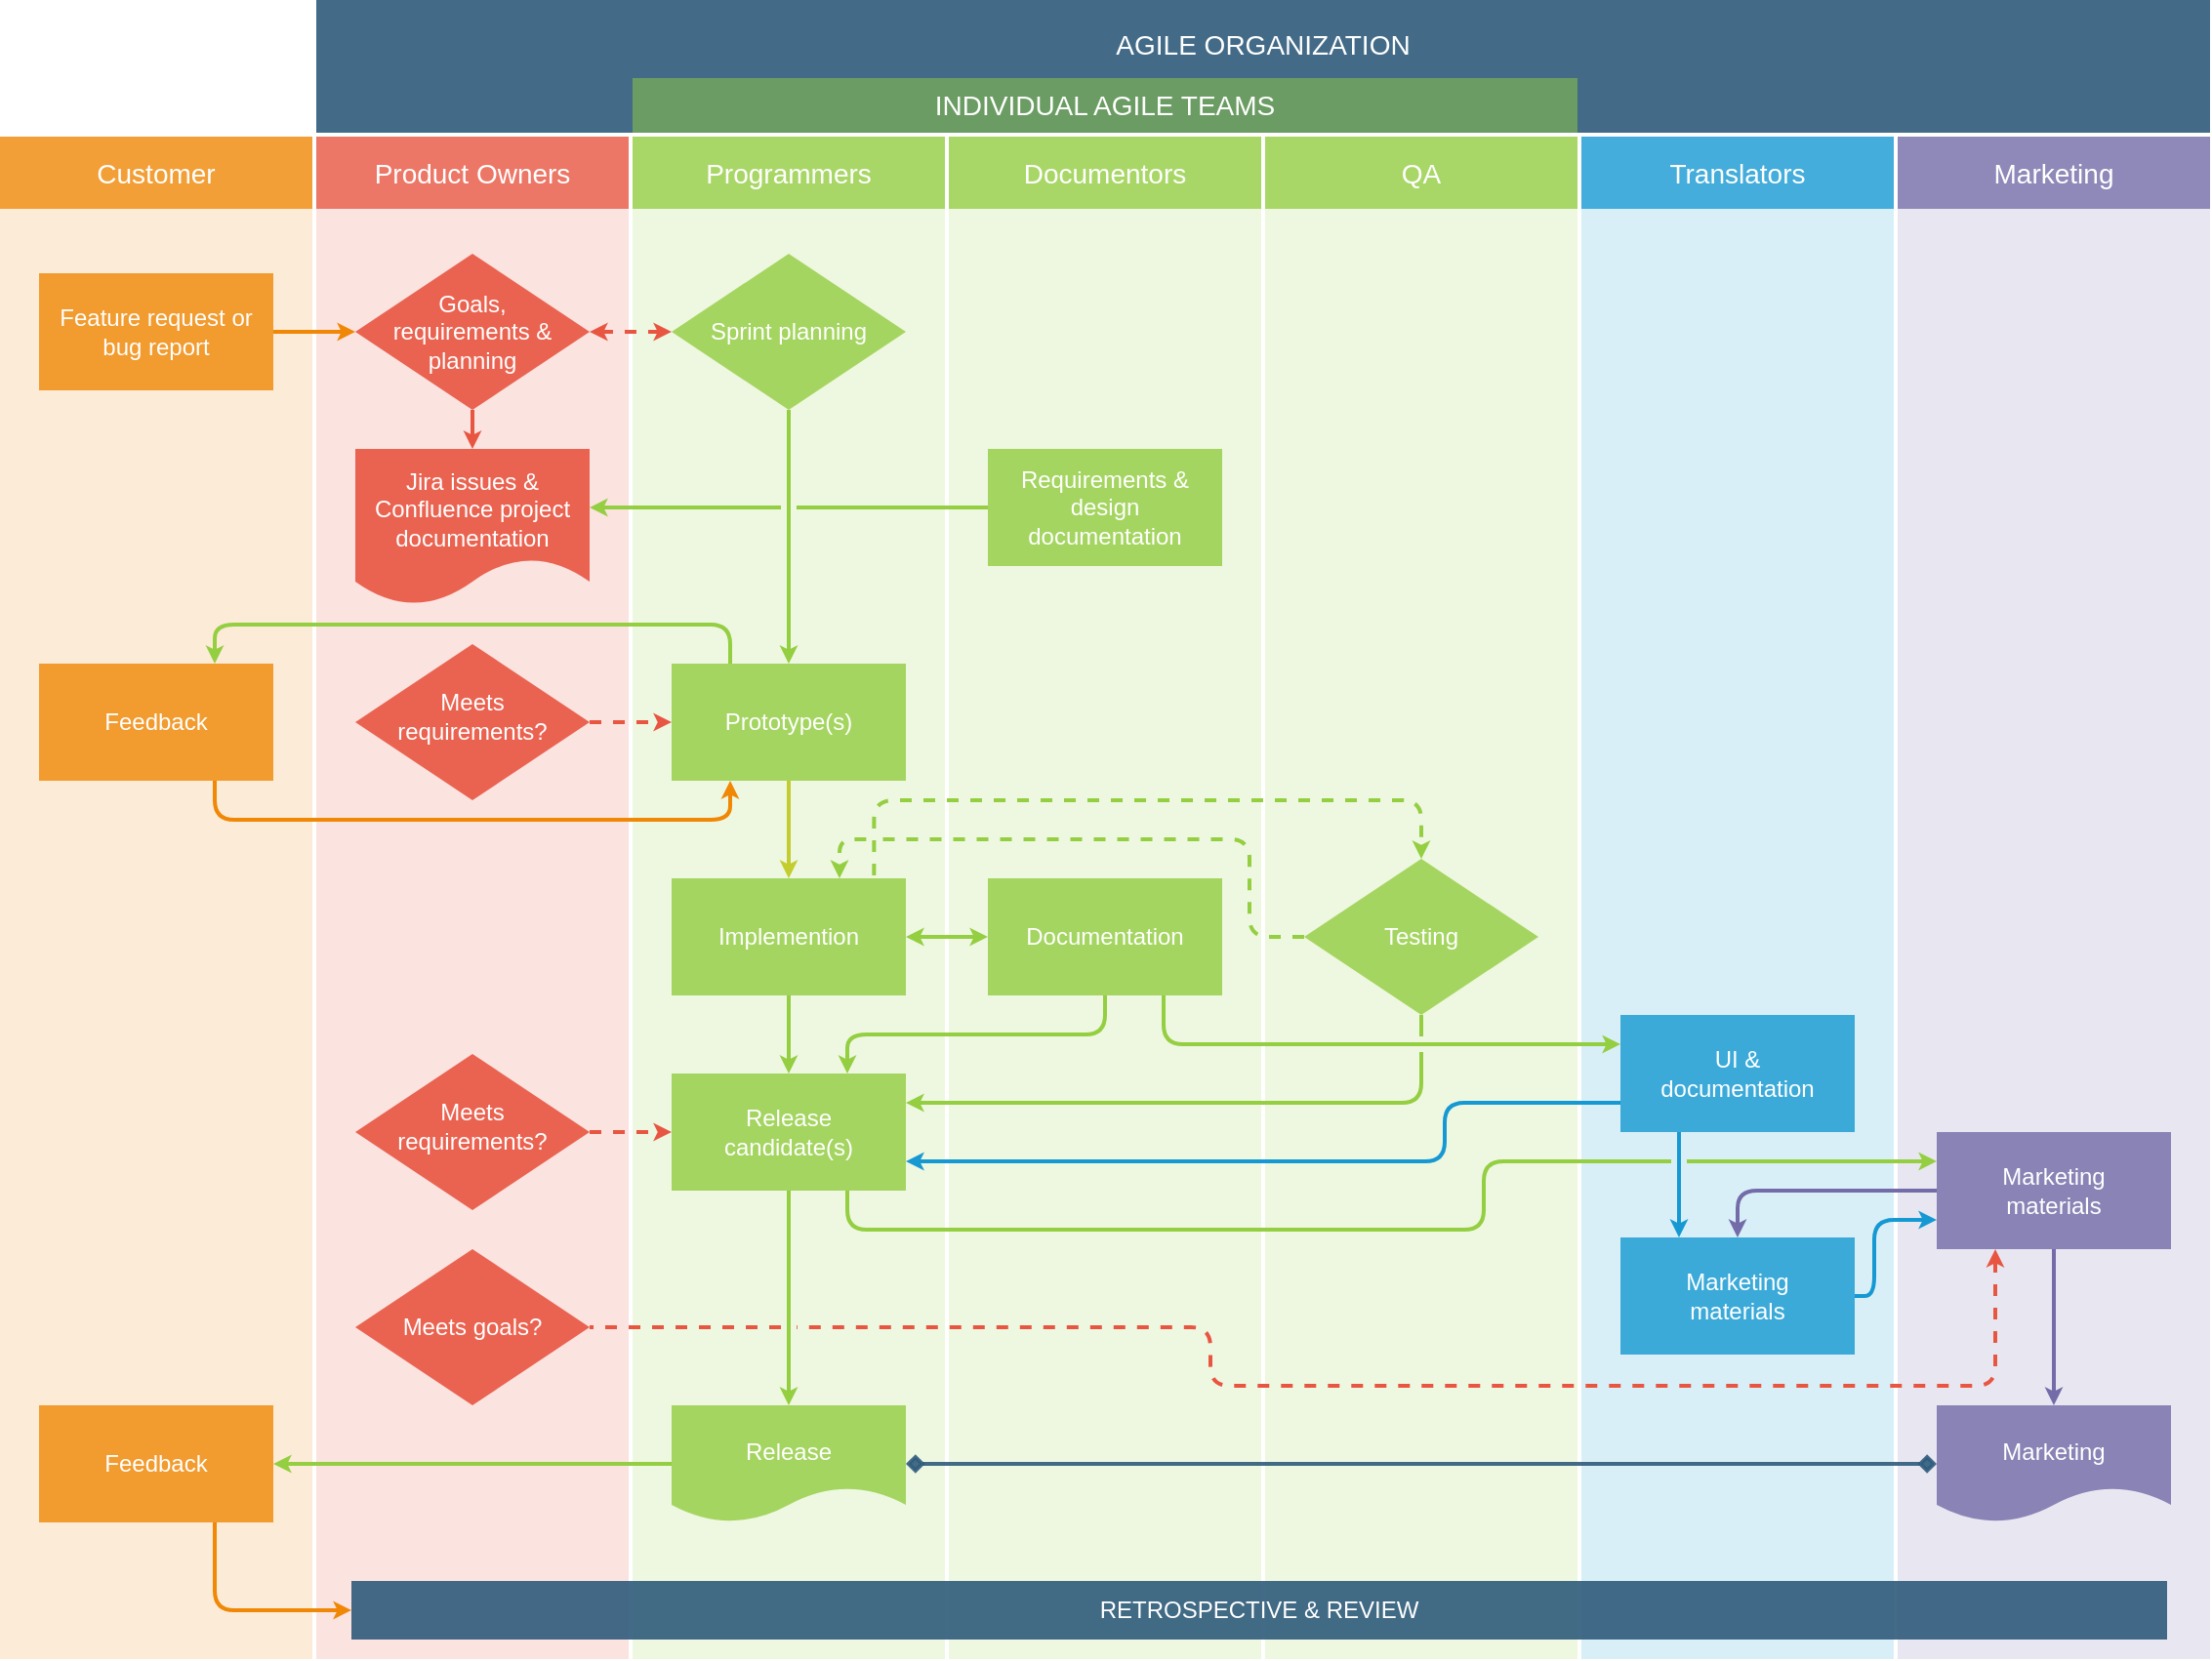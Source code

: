 <mxfile version="24.7.17">
  <diagram name="Page-2" id="N4jyrV906aTvsPPIv9ZC">
    <mxGraphModel dx="1706" dy="2093" grid="1" gridSize="10" guides="1" tooltips="1" connect="1" arrows="1" fold="1" page="1" pageScale="1" pageWidth="827" pageHeight="1169" math="0" shadow="0">
      <root>
        <mxCell id="0" />
        <mxCell id="1" parent="0" />
        <mxCell id="uGS3khlRBaGODKfCaYPO-45" value="&lt;span style=&quot;font-size: 14px;&quot;&gt;AGILE ORGANIZATION&lt;/span&gt;" style="rounded=0;whiteSpace=wrap;html=1;shadow=0;fillColor=#2F5B7C;fontFamily=Helvetica;fontSize=14;fontColor=#FFFFFF;align=center;verticalAlign=top;fontStyle=0;spacing=10;strokeColor=none;spacingTop=0;opacity=90;" vertex="1" parent="1">
          <mxGeometry x="182" y="-70" width="970" height="68" as="geometry" />
        </mxCell>
        <mxCell id="uGS3khlRBaGODKfCaYPO-46" value="Customer" style="swimlane;whiteSpace=wrap;fillColor=#F08705;swimlaneFillColor=#FCE7CD;fontColor=#FFFFFF;fontFamily=Helvetica;html=1;startSize=37;strokeColor=none;collapsible=0;fontSize=14;fontStyle=0;opacity=80;" vertex="1" parent="1">
          <mxGeometry x="20" width="160" height="780" as="geometry">
            <mxRectangle x="20" y="20" width="80" height="23" as="alternateBounds" />
          </mxGeometry>
        </mxCell>
        <mxCell id="uGS3khlRBaGODKfCaYPO-47" value="Feature request or bug report" style="whiteSpace=wrap;strokeColor=none;fillColor=#F08705;shadow=0;fontColor=#FFFFFF;fontFamily=Helvetica;fontStyle=0;html=1;fontSize=12;strokeWidth=2;opacity=80;" vertex="1" parent="uGS3khlRBaGODKfCaYPO-46">
          <mxGeometry x="20" y="70" width="120" height="60" as="geometry" />
        </mxCell>
        <mxCell id="uGS3khlRBaGODKfCaYPO-48" value="Feedback" style="rounded=0;whiteSpace=wrap;html=1;shadow=0;fillColor=#F08705;fontFamily=Helvetica;fontSize=12;fontColor=#FFFFFF;align=center;fontStyle=0;strokeColor=none;strokeWidth=2;opacity=80;" vertex="1" parent="uGS3khlRBaGODKfCaYPO-46">
          <mxGeometry x="20" y="270" width="120" height="60" as="geometry" />
        </mxCell>
        <mxCell id="uGS3khlRBaGODKfCaYPO-49" value="Feedback" style="rounded=0;whiteSpace=wrap;html=1;shadow=0;fillColor=#F08705;fontFamily=Helvetica;fontSize=12;fontColor=#FFFFFF;align=center;fontStyle=0;strokeColor=none;strokeWidth=2;opacity=80;" vertex="1" parent="uGS3khlRBaGODKfCaYPO-46">
          <mxGeometry x="20" y="650" width="120" height="60" as="geometry" />
        </mxCell>
        <mxCell id="uGS3khlRBaGODKfCaYPO-50" value="Translators" style="swimlane;whiteSpace=wrap;fillColor=#1699D3;swimlaneFillColor=#D0EBF6;fontColor=#FFFFFF;fontFamily=Helvetica;html=1;startSize=37;strokeColor=none;fontSize=14;fontStyle=0;opacity=80;" vertex="1" parent="1">
          <mxGeometry x="830" width="160" height="780" as="geometry">
            <mxRectangle x="20" y="20" width="80" height="23" as="alternateBounds" />
          </mxGeometry>
        </mxCell>
        <mxCell id="uGS3khlRBaGODKfCaYPO-51" style="edgeStyle=orthogonalEdgeStyle;rounded=1;jumpStyle=gap;html=1;exitX=0.25;exitY=1;entryX=0.25;entryY=0;shadow=0;startArrow=none;startFill=0;endArrow=classic;endFill=1;jettySize=auto;orthogonalLoop=1;strokeWidth=2;fontFamily=Helvetica;fontSize=11;fontColor=#000000;fillColor=#f8cecc;strokeColor=#1699D3;startSize=3;endSize=3;" edge="1" parent="uGS3khlRBaGODKfCaYPO-50" source="uGS3khlRBaGODKfCaYPO-52" target="uGS3khlRBaGODKfCaYPO-53">
          <mxGeometry relative="1" as="geometry" />
        </mxCell>
        <mxCell id="uGS3khlRBaGODKfCaYPO-52" value="UI &amp;amp;&lt;br&gt;documentation" style="whiteSpace=wrap;strokeColor=none;fillColor=#1699d3;shadow=0;fontColor=#FFFFFF;fontFamily=Helvetica;fontStyle=0;html=1;opacity=80;" vertex="1" parent="uGS3khlRBaGODKfCaYPO-50">
          <mxGeometry x="20" y="450" width="120" height="60" as="geometry" />
        </mxCell>
        <mxCell id="uGS3khlRBaGODKfCaYPO-53" value="Marketing&lt;br&gt;materials" style="whiteSpace=wrap;strokeColor=none;fillColor=#1699d3;shadow=0;fontColor=#FFFFFF;fontFamily=Helvetica;fontStyle=0;html=1;opacity=80;" vertex="1" parent="uGS3khlRBaGODKfCaYPO-50">
          <mxGeometry x="20" y="564" width="120" height="60" as="geometry" />
        </mxCell>
        <mxCell id="uGS3khlRBaGODKfCaYPO-54" value="QA" style="swimlane;whiteSpace=wrap;fillColor=#94CE41;swimlaneFillColor=#EAF5D9;fontColor=#FFFFFF;fontFamily=Helvetica;html=1;startSize=37;strokeColor=none;fontSize=14;fontStyle=0;opacity=80;" vertex="1" parent="1">
          <mxGeometry x="668" width="160" height="780" as="geometry">
            <mxRectangle x="20" y="20" width="80" height="23" as="alternateBounds" />
          </mxGeometry>
        </mxCell>
        <mxCell id="uGS3khlRBaGODKfCaYPO-55" value="Testing" style="rhombus;whiteSpace=wrap;html=1;shadow=0;fillColor=#94CE41;fontFamily=Helvetica;fontSize=12;fontColor=#FFFFFF;align=center;strokeColor=none;fontStyle=0;spacing=0;verticalAlign=middle;opacity=80;" vertex="1" parent="uGS3khlRBaGODKfCaYPO-54">
          <mxGeometry x="20" y="370" width="120" height="80" as="geometry" />
        </mxCell>
        <mxCell id="uGS3khlRBaGODKfCaYPO-56" value="Product Owners" style="swimlane;whiteSpace=wrap;fillColor=#E85642;swimlaneFillColor=#FADDD9;fontColor=#FFFFFF;fontFamily=Helvetica;html=1;startSize=37;strokeColor=none;fontSize=14;fontStyle=0;opacity=80;" vertex="1" parent="1">
          <mxGeometry x="182" width="160" height="780" as="geometry">
            <mxRectangle x="180" y="20" width="80" height="23" as="alternateBounds" />
          </mxGeometry>
        </mxCell>
        <mxCell id="uGS3khlRBaGODKfCaYPO-57" style="edgeStyle=orthogonalEdgeStyle;rounded=0;html=1;exitX=0.5;exitY=1;jettySize=auto;orthogonalLoop=1;fontFamily=Helvetica;fontSize=12;fontColor=#000000;fillColor=#e1d5e7;strokeColor=#E85642;strokeWidth=2;startSize=3;endSize=3;entryX=0.5;entryY=0;" edge="1" parent="uGS3khlRBaGODKfCaYPO-56" source="uGS3khlRBaGODKfCaYPO-58" target="uGS3khlRBaGODKfCaYPO-59">
          <mxGeometry relative="1" as="geometry">
            <mxPoint x="80" y="150" as="targetPoint" />
          </mxGeometry>
        </mxCell>
        <mxCell id="uGS3khlRBaGODKfCaYPO-58" value="Goals, &lt;br style=&quot;font-size: 12px;&quot;&gt;requirements &amp;amp; planning" style="rhombus;whiteSpace=wrap;html=1;shadow=0;fontFamily=Helvetica;fontSize=12;fontColor=#FFFFFF;align=center;strokeColor=none;fillColor=#e85642;fontStyle=0;opacity=90;" vertex="1" parent="uGS3khlRBaGODKfCaYPO-56">
          <mxGeometry x="20" y="60" width="120" height="80" as="geometry" />
        </mxCell>
        <mxCell id="uGS3khlRBaGODKfCaYPO-59" value="&lt;font style=&quot;font-size: 12px&quot;&gt;&lt;span style=&quot;font-size: 12px&quot;&gt;Jira issues &amp;amp;&lt;br style=&quot;font-size: 12px;&quot;&gt;Confluence project documentation&lt;br style=&quot;font-size: 12px;&quot;&gt;&lt;/span&gt;&lt;/font&gt;" style="shape=document;whiteSpace=wrap;html=1;boundedLbl=1;fillColor=#e85642;fontSize=12;fontColor=#FFFFFF;align=center;fontFamily=Helvetica;fontStyle=0;shadow=0;strokeColor=none;spacingTop=6;opacity=90;" vertex="1" parent="uGS3khlRBaGODKfCaYPO-56">
          <mxGeometry x="20" y="160" width="120" height="80" as="geometry" />
        </mxCell>
        <mxCell id="uGS3khlRBaGODKfCaYPO-60" value="Meets&lt;br&gt;requirements?" style="rhombus;whiteSpace=wrap;html=1;shadow=0;fillColor=#e85642;fontFamily=Helvetica;fontSize=12;fontColor=#FFFFFF;align=center;strokeColor=none;fontStyle=0;spacingBottom=6;opacity=90;" vertex="1" parent="uGS3khlRBaGODKfCaYPO-56">
          <mxGeometry x="20" y="260" width="120" height="80" as="geometry" />
        </mxCell>
        <mxCell id="uGS3khlRBaGODKfCaYPO-61" value="Meets&lt;br&gt;requirements?" style="rhombus;whiteSpace=wrap;html=1;shadow=0;fillColor=#e85642;fontFamily=Helvetica;fontSize=12;fontColor=#FFFFFF;align=center;strokeColor=none;fontStyle=0;spacingBottom=6;opacity=90;" vertex="1" parent="uGS3khlRBaGODKfCaYPO-56">
          <mxGeometry x="20" y="470" width="120" height="80" as="geometry" />
        </mxCell>
        <mxCell id="uGS3khlRBaGODKfCaYPO-62" value="Meets goals?" style="rhombus;whiteSpace=wrap;html=1;shadow=0;fillColor=#e85642;fontFamily=Helvetica;fontSize=12;fontColor=#FFFFFF;align=center;strokeColor=none;fontStyle=0;opacity=90;" vertex="1" parent="uGS3khlRBaGODKfCaYPO-56">
          <mxGeometry x="20" y="570" width="120" height="80" as="geometry" />
        </mxCell>
        <mxCell id="uGS3khlRBaGODKfCaYPO-63" value="Programmers" style="swimlane;whiteSpace=wrap;fillColor=#94CE41;swimlaneFillColor=#EAF5D9;fontColor=#FFFFFF;fontFamily=Helvetica;html=1;startSize=37;strokeColor=none;fontSize=14;fontStyle=0;opacity=80;" vertex="1" parent="1">
          <mxGeometry x="344" width="160" height="780" as="geometry">
            <mxRectangle x="20" y="20" width="80" height="23" as="alternateBounds" />
          </mxGeometry>
        </mxCell>
        <mxCell id="uGS3khlRBaGODKfCaYPO-64" style="edgeStyle=orthogonalEdgeStyle;rounded=1;html=1;exitX=0.5;exitY=1;entryX=0.5;entryY=0;jettySize=auto;orthogonalLoop=1;fontFamily=Helvetica;fontSize=12;fontColor=#000000;fillColor=#fff2cc;strokeColor=#94CE41;strokeWidth=2;startSize=3;endSize=3;" edge="1" parent="uGS3khlRBaGODKfCaYPO-63" source="uGS3khlRBaGODKfCaYPO-65" target="uGS3khlRBaGODKfCaYPO-67">
          <mxGeometry relative="1" as="geometry" />
        </mxCell>
        <mxCell id="uGS3khlRBaGODKfCaYPO-65" value="Sprint planning" style="rhombus;whiteSpace=wrap;html=1;shadow=0;fillColor=#94CE41;fontFamily=Helvetica;fontSize=12;fontColor=#FFFFFF;align=center;strokeColor=none;fontStyle=0;spacing=0;verticalAlign=middle;gradientColor=none;opacity=80;" vertex="1" parent="uGS3khlRBaGODKfCaYPO-63">
          <mxGeometry x="20" y="60" width="120" height="80" as="geometry" />
        </mxCell>
        <mxCell id="uGS3khlRBaGODKfCaYPO-66" style="edgeStyle=orthogonalEdgeStyle;rounded=1;html=1;exitX=0.5;exitY=1;entryX=0.5;entryY=0;jettySize=auto;orthogonalLoop=1;fontFamily=Helvetica;fontSize=12;fontColor=#000000;fillColor=#fff2cc;strokeColor=#C3CD2D;strokeWidth=2;startSize=3;endSize=3;" edge="1" parent="uGS3khlRBaGODKfCaYPO-63" source="uGS3khlRBaGODKfCaYPO-67" target="uGS3khlRBaGODKfCaYPO-69">
          <mxGeometry relative="1" as="geometry" />
        </mxCell>
        <mxCell id="uGS3khlRBaGODKfCaYPO-67" value="Prototype(s)" style="whiteSpace=wrap;strokeColor=none;fillColor=#94CE41;shadow=0;fontColor=#FFFFFF;fontFamily=Helvetica;fontStyle=0;html=1;opacity=80;" vertex="1" parent="uGS3khlRBaGODKfCaYPO-63">
          <mxGeometry x="20" y="270" width="120" height="60" as="geometry" />
        </mxCell>
        <mxCell id="uGS3khlRBaGODKfCaYPO-68" style="edgeStyle=orthogonalEdgeStyle;rounded=1;html=1;exitX=0.5;exitY=1;entryX=0.5;entryY=0;jettySize=auto;orthogonalLoop=1;fontFamily=Helvetica;fontSize=12;fontColor=#000000;fillColor=#fff2cc;strokeColor=#94CE41;strokeWidth=2;startSize=3;endSize=3;" edge="1" parent="uGS3khlRBaGODKfCaYPO-63" source="uGS3khlRBaGODKfCaYPO-69" target="uGS3khlRBaGODKfCaYPO-71">
          <mxGeometry relative="1" as="geometry" />
        </mxCell>
        <mxCell id="uGS3khlRBaGODKfCaYPO-69" value="Implemention" style="whiteSpace=wrap;strokeColor=none;fillColor=#94CE41;shadow=0;fontColor=#FFFFFF;fontFamily=Helvetica;fontStyle=0;html=1;opacity=80;" vertex="1" parent="uGS3khlRBaGODKfCaYPO-63">
          <mxGeometry x="20" y="380" width="120" height="60" as="geometry" />
        </mxCell>
        <mxCell id="uGS3khlRBaGODKfCaYPO-70" style="edgeStyle=orthogonalEdgeStyle;rounded=1;jumpStyle=gap;html=1;exitX=0.5;exitY=1;jettySize=auto;orthogonalLoop=1;fontFamily=Helvetica;fontSize=12;fontColor=#000000;fillColor=#fff2cc;strokeColor=#94CE41;strokeWidth=2;startSize=3;endSize=3;" edge="1" parent="uGS3khlRBaGODKfCaYPO-63" source="uGS3khlRBaGODKfCaYPO-71" target="uGS3khlRBaGODKfCaYPO-72">
          <mxGeometry relative="1" as="geometry" />
        </mxCell>
        <mxCell id="uGS3khlRBaGODKfCaYPO-71" value="Release&lt;br&gt;candidate(s)" style="whiteSpace=wrap;strokeColor=none;fillColor=#94CE41;shadow=0;fontColor=#FFFFFF;fontFamily=Helvetica;fontStyle=0;html=1;opacity=80;" vertex="1" parent="uGS3khlRBaGODKfCaYPO-63">
          <mxGeometry x="20" y="480" width="120" height="60" as="geometry" />
        </mxCell>
        <mxCell id="uGS3khlRBaGODKfCaYPO-72" value="&lt;font style=&quot;font-size: 12px&quot;&gt;&lt;span style=&quot;font-size: 12px&quot;&gt;Release&lt;/span&gt;&lt;/font&gt;" style="shape=document;whiteSpace=wrap;html=1;boundedLbl=1;fillColor=#94CE41;fontSize=12;fontColor=#FFFFFF;align=center;fontFamily=Helvetica;fontStyle=0;shadow=0;strokeColor=none;opacity=80;spacingTop=6;" vertex="1" parent="uGS3khlRBaGODKfCaYPO-63">
          <mxGeometry x="20" y="650" width="120" height="60" as="geometry" />
        </mxCell>
        <mxCell id="uGS3khlRBaGODKfCaYPO-73" value="Documentors" style="swimlane;whiteSpace=wrap;fillColor=#94CE41;swimlaneFillColor=#EAF5D9;fontColor=#FFFFFF;fontFamily=Helvetica;html=1;startSize=37;strokeColor=none;fontSize=14;fontStyle=0;opacity=80;" vertex="1" parent="1">
          <mxGeometry x="506" width="160" height="780" as="geometry">
            <mxRectangle x="20" y="20" width="80" height="23" as="alternateBounds" />
          </mxGeometry>
        </mxCell>
        <mxCell id="uGS3khlRBaGODKfCaYPO-74" value="Documentation" style="whiteSpace=wrap;strokeColor=none;fillColor=#94CE41;shadow=0;fontColor=#FFFFFF;fontFamily=Helvetica;fontStyle=0;html=1;opacity=80;" vertex="1" parent="uGS3khlRBaGODKfCaYPO-73">
          <mxGeometry x="20" y="380" width="120" height="60" as="geometry" />
        </mxCell>
        <mxCell id="uGS3khlRBaGODKfCaYPO-75" value="Requirements &amp;amp; design&lt;br&gt;documentation" style="whiteSpace=wrap;strokeColor=none;fillColor=#94CE41;shadow=0;fontColor=#FFFFFF;fontFamily=Helvetica;fontStyle=0;html=1;opacity=80;" vertex="1" parent="uGS3khlRBaGODKfCaYPO-73">
          <mxGeometry x="20" y="160" width="120" height="60" as="geometry" />
        </mxCell>
        <mxCell id="uGS3khlRBaGODKfCaYPO-76" value="Marketing" style="swimlane;whiteSpace=wrap;fillColor=#736CA8;swimlaneFillColor=#E3E2EE;fontColor=#FFFFFF;fontFamily=Helvetica;html=1;startSize=37;strokeColor=none;fontSize=14;fontStyle=0;opacity=80;" vertex="1" parent="1">
          <mxGeometry x="992" width="160" height="780" as="geometry">
            <mxRectangle x="20" y="20" width="80" height="23" as="alternateBounds" />
          </mxGeometry>
        </mxCell>
        <mxCell id="uGS3khlRBaGODKfCaYPO-77" style="edgeStyle=orthogonalEdgeStyle;rounded=1;jumpStyle=gap;html=1;exitX=0.5;exitY=1;entryX=0.5;entryY=0;jettySize=auto;orthogonalLoop=1;fontFamily=Helvetica;fontSize=12;fontColor=#000000;fillColor=#d5e8d4;strokeColor=#736CA8;strokeWidth=2;startSize=3;endSize=3;" edge="1" parent="uGS3khlRBaGODKfCaYPO-76" source="uGS3khlRBaGODKfCaYPO-78" target="uGS3khlRBaGODKfCaYPO-79">
          <mxGeometry relative="1" as="geometry" />
        </mxCell>
        <mxCell id="uGS3khlRBaGODKfCaYPO-78" value="Marketing&lt;br&gt;materials" style="whiteSpace=wrap;strokeColor=none;fillColor=#736ca8;shadow=0;fontColor=#FFFFFF;fontFamily=Helvetica;fontStyle=0;html=1;opacity=80;" vertex="1" parent="uGS3khlRBaGODKfCaYPO-76">
          <mxGeometry x="20" y="510" width="120" height="60" as="geometry" />
        </mxCell>
        <mxCell id="uGS3khlRBaGODKfCaYPO-79" value="&lt;font style=&quot;font-size: 12px&quot;&gt;&lt;span style=&quot;font-size: 12px&quot;&gt;Marketing&lt;/span&gt;&lt;/font&gt;" style="shape=document;whiteSpace=wrap;html=1;boundedLbl=1;fillColor=#736ca8;fontSize=12;fontColor=#FFFFFF;align=center;fontFamily=Helvetica;fontStyle=0;shadow=0;strokeColor=none;opacity=80;spacingTop=6;" vertex="1" parent="uGS3khlRBaGODKfCaYPO-76">
          <mxGeometry x="20" y="650" width="120" height="60" as="geometry" />
        </mxCell>
        <mxCell id="uGS3khlRBaGODKfCaYPO-80" value="INDIVIDUAL AGILE TEAMS" style="rounded=0;whiteSpace=wrap;html=1;fillColor=#94CE41;fontSize=14;fontColor=#FFFFFF;align=center;fontStyle=0;fontFamily=Helvetica;strokeColor=none;opacity=50;" vertex="1" parent="1">
          <mxGeometry x="344" y="-30" width="484" height="28" as="geometry" />
        </mxCell>
        <mxCell id="uGS3khlRBaGODKfCaYPO-81" style="edgeStyle=orthogonalEdgeStyle;rounded=0;html=1;exitX=1;exitY=0.5;jettySize=auto;orthogonalLoop=1;fontFamily=Helvetica;fontSize=12;fontColor=#000000;fillColor=#ffe6cc;strokeColor=#F08705;strokeWidth=2;startSize=3;endSize=3;" edge="1" parent="1" source="uGS3khlRBaGODKfCaYPO-47" target="uGS3khlRBaGODKfCaYPO-58">
          <mxGeometry relative="1" as="geometry">
            <mxPoint x="200" y="130" as="targetPoint" />
          </mxGeometry>
        </mxCell>
        <mxCell id="uGS3khlRBaGODKfCaYPO-82" style="edgeStyle=orthogonalEdgeStyle;rounded=0;html=1;exitX=1;exitY=0.5;entryX=0;entryY=0.5;jettySize=auto;orthogonalLoop=1;fontFamily=Helvetica;fontSize=12;fontColor=#000000;fillColor=#e1d5e7;strokeColor=#E85642;startArrow=classic;startFill=1;dashed=1;strokeWidth=2;startSize=3;endSize=3;" edge="1" parent="1" source="uGS3khlRBaGODKfCaYPO-58" target="uGS3khlRBaGODKfCaYPO-65">
          <mxGeometry relative="1" as="geometry" />
        </mxCell>
        <mxCell id="uGS3khlRBaGODKfCaYPO-83" style="edgeStyle=orthogonalEdgeStyle;rounded=0;html=1;exitX=1;exitY=0.5;entryX=0;entryY=0.5;jettySize=auto;orthogonalLoop=1;fontFamily=Helvetica;fontSize=12;fontColor=#000000;dashed=1;fillColor=#e1d5e7;strokeColor=#E85642;strokeWidth=2;startSize=3;endSize=3;" edge="1" parent="1" source="uGS3khlRBaGODKfCaYPO-60" target="uGS3khlRBaGODKfCaYPO-67">
          <mxGeometry relative="1" as="geometry" />
        </mxCell>
        <mxCell id="uGS3khlRBaGODKfCaYPO-84" style="edgeStyle=orthogonalEdgeStyle;rounded=1;html=1;exitX=0.75;exitY=1;entryX=0.25;entryY=1;jettySize=auto;orthogonalLoop=1;fontFamily=Helvetica;fontSize=12;fontColor=#000000;fillColor=#ffe6cc;strokeColor=#F08705;strokeWidth=2;startSize=3;endSize=3;" edge="1" parent="1" source="uGS3khlRBaGODKfCaYPO-48" target="uGS3khlRBaGODKfCaYPO-67">
          <mxGeometry relative="1" as="geometry" />
        </mxCell>
        <mxCell id="uGS3khlRBaGODKfCaYPO-85" style="edgeStyle=orthogonalEdgeStyle;rounded=1;html=1;exitX=0.25;exitY=0;entryX=0.75;entryY=0;jettySize=auto;orthogonalLoop=1;fontFamily=Helvetica;fontSize=12;fontColor=#000000;fillColor=#fff2cc;strokeColor=#94CE41;strokeWidth=2;startSize=3;endSize=3;" edge="1" parent="1" source="uGS3khlRBaGODKfCaYPO-67" target="uGS3khlRBaGODKfCaYPO-48">
          <mxGeometry relative="1" as="geometry" />
        </mxCell>
        <mxCell id="uGS3khlRBaGODKfCaYPO-86" style="edgeStyle=orthogonalEdgeStyle;rounded=1;html=1;exitX=1;exitY=0.5;entryX=0;entryY=0.5;jettySize=auto;orthogonalLoop=1;fontFamily=Helvetica;fontSize=12;fontColor=#000000;dashed=1;fillColor=#e1d5e7;strokeColor=#E85642;strokeWidth=2;startSize=3;endSize=3;" edge="1" parent="1" source="uGS3khlRBaGODKfCaYPO-61" target="uGS3khlRBaGODKfCaYPO-71">
          <mxGeometry relative="1" as="geometry" />
        </mxCell>
        <mxCell id="uGS3khlRBaGODKfCaYPO-87" style="edgeStyle=orthogonalEdgeStyle;rounded=1;html=1;exitX=1;exitY=0.5;entryX=0;entryY=0.5;jettySize=auto;orthogonalLoop=1;fontFamily=Helvetica;fontSize=12;fontColor=#000000;fillColor=#fff2cc;strokeColor=#94CE41;startArrow=classic;startFill=1;strokeWidth=2;startSize=3;endSize=3;" edge="1" parent="1" source="uGS3khlRBaGODKfCaYPO-69" target="uGS3khlRBaGODKfCaYPO-74">
          <mxGeometry relative="1" as="geometry" />
        </mxCell>
        <mxCell id="uGS3khlRBaGODKfCaYPO-88" style="edgeStyle=orthogonalEdgeStyle;rounded=1;html=1;exitX=0.75;exitY=1;jettySize=auto;orthogonalLoop=1;fontFamily=Helvetica;fontSize=12;fontColor=#000000;fillColor=#fff2cc;strokeColor=#94CE41;entryX=0;entryY=0.25;jumpStyle=gap;strokeWidth=2;startSize=3;endSize=3;" edge="1" parent="1" source="uGS3khlRBaGODKfCaYPO-71" target="uGS3khlRBaGODKfCaYPO-78">
          <mxGeometry relative="1" as="geometry">
            <Array as="points">
              <mxPoint x="454" y="560" />
              <mxPoint x="780" y="560" />
              <mxPoint x="780" y="525" />
            </Array>
          </mxGeometry>
        </mxCell>
        <mxCell id="uGS3khlRBaGODKfCaYPO-89" style="edgeStyle=orthogonalEdgeStyle;rounded=1;html=1;exitX=0.864;exitY=-0.024;entryX=0.5;entryY=0;jettySize=auto;orthogonalLoop=1;fontFamily=Helvetica;fontSize=12;fontColor=#000000;fillColor=#fff2cc;strokeColor=#94CE41;startArrow=none;startFill=0;dashed=1;strokeWidth=2;exitPerimeter=0;startSize=3;endSize=3;" edge="1" parent="1" source="uGS3khlRBaGODKfCaYPO-69" target="uGS3khlRBaGODKfCaYPO-55">
          <mxGeometry relative="1" as="geometry">
            <Array as="points">
              <mxPoint x="468" y="340" />
              <mxPoint x="748" y="340" />
            </Array>
          </mxGeometry>
        </mxCell>
        <mxCell id="uGS3khlRBaGODKfCaYPO-90" style="edgeStyle=orthogonalEdgeStyle;rounded=1;html=1;exitX=0.75;exitY=1;entryX=0;entryY=0.25;jettySize=auto;orthogonalLoop=1;fontFamily=Helvetica;fontSize=12;fontColor=#000000;jumpStyle=gap;fillColor=#fff2cc;strokeColor=#94CE41;strokeWidth=2;startSize=3;endSize=3;" edge="1" parent="1" source="uGS3khlRBaGODKfCaYPO-74" target="uGS3khlRBaGODKfCaYPO-52">
          <mxGeometry relative="1" as="geometry" />
        </mxCell>
        <mxCell id="uGS3khlRBaGODKfCaYPO-91" style="edgeStyle=orthogonalEdgeStyle;rounded=1;html=1;exitX=0;exitY=0.75;entryX=1;entryY=0.75;jettySize=auto;orthogonalLoop=1;fontFamily=Helvetica;fontSize=12;fontColor=#000000;fillColor=#f8cecc;strokeColor=#1699D3;strokeWidth=2;startSize=3;endSize=3;" edge="1" parent="1" source="uGS3khlRBaGODKfCaYPO-52" target="uGS3khlRBaGODKfCaYPO-71">
          <mxGeometry relative="1" as="geometry">
            <Array as="points">
              <mxPoint x="760" y="495" />
              <mxPoint x="760" y="525" />
            </Array>
          </mxGeometry>
        </mxCell>
        <mxCell id="uGS3khlRBaGODKfCaYPO-92" style="edgeStyle=orthogonalEdgeStyle;rounded=1;jumpStyle=gap;html=1;exitX=0;exitY=0.5;jettySize=auto;orthogonalLoop=1;fontFamily=Helvetica;fontSize=12;fontColor=#000000;endArrow=diamond;endFill=1;shadow=0;strokeWidth=2;fillColor=#dae8fc;strokeColor=#2F5B7C;startArrow=diamond;startFill=1;startSize=5;endSize=5;opacity=90;" edge="1" parent="1" source="uGS3khlRBaGODKfCaYPO-79" target="uGS3khlRBaGODKfCaYPO-72">
          <mxGeometry relative="1" as="geometry" />
        </mxCell>
        <mxCell id="uGS3khlRBaGODKfCaYPO-93" style="edgeStyle=orthogonalEdgeStyle;rounded=1;jumpStyle=gap;html=1;exitX=0.5;exitY=1;entryX=0.75;entryY=0;endArrow=classic;endFill=1;jettySize=auto;orthogonalLoop=1;fontFamily=Helvetica;fontSize=12;fontColor=#000000;fillColor=#fff2cc;strokeColor=#94CE41;strokeWidth=2;startSize=3;endSize=3;" edge="1" parent="1" source="uGS3khlRBaGODKfCaYPO-74" target="uGS3khlRBaGODKfCaYPO-71">
          <mxGeometry relative="1" as="geometry" />
        </mxCell>
        <mxCell id="uGS3khlRBaGODKfCaYPO-94" style="edgeStyle=orthogonalEdgeStyle;rounded=1;jumpStyle=gap;html=1;exitX=0.5;exitY=1;entryX=1;entryY=0.25;shadow=0;endArrow=classic;endFill=1;jettySize=auto;orthogonalLoop=1;strokeWidth=2;fontFamily=Helvetica;fontSize=12;fontColor=#000000;fillColor=#fff2cc;strokeColor=#94CE41;startArrow=none;startFill=0;startSize=3;endSize=3;" edge="1" parent="1" source="uGS3khlRBaGODKfCaYPO-55" target="uGS3khlRBaGODKfCaYPO-71">
          <mxGeometry relative="1" as="geometry" />
        </mxCell>
        <mxCell id="uGS3khlRBaGODKfCaYPO-95" value="RETROSPECTIVE &amp;amp; REVIEW" style="rounded=0;whiteSpace=wrap;html=1;shadow=0;fillColor=#2f5b7c;fontFamily=Helvetica;fontSize=12;fontColor=#FFFFFF;align=center;strokeColor=none;fontStyle=0;opacity=90;" vertex="1" parent="1">
          <mxGeometry x="200" y="740" width="930" height="30" as="geometry" />
        </mxCell>
        <mxCell id="uGS3khlRBaGODKfCaYPO-96" style="edgeStyle=orthogonalEdgeStyle;rounded=1;jumpStyle=gap;html=1;exitX=0;exitY=0.5;entryX=1;entryY=0.5;shadow=0;startArrow=none;startFill=0;endArrow=classic;endFill=1;jettySize=auto;orthogonalLoop=1;strokeWidth=2;fontFamily=Helvetica;fontSize=11;fontColor=#000000;fillColor=#fff2cc;strokeColor=#94CE41;startSize=3;endSize=3;" edge="1" parent="1" source="uGS3khlRBaGODKfCaYPO-72" target="uGS3khlRBaGODKfCaYPO-49">
          <mxGeometry relative="1" as="geometry" />
        </mxCell>
        <mxCell id="uGS3khlRBaGODKfCaYPO-97" style="edgeStyle=orthogonalEdgeStyle;rounded=1;jumpStyle=gap;html=1;exitX=0.75;exitY=1;entryX=0;entryY=0.5;shadow=0;startArrow=none;startFill=0;endArrow=classic;endFill=1;jettySize=auto;orthogonalLoop=1;strokeWidth=2;fontFamily=Helvetica;fontSize=11;fontColor=#000000;fillColor=#ffe6cc;strokeColor=#F08705;startSize=3;endSize=3;" edge="1" parent="1" source="uGS3khlRBaGODKfCaYPO-49" target="uGS3khlRBaGODKfCaYPO-95">
          <mxGeometry relative="1" as="geometry" />
        </mxCell>
        <mxCell id="uGS3khlRBaGODKfCaYPO-98" style="edgeStyle=orthogonalEdgeStyle;rounded=1;jumpStyle=gap;html=1;exitX=0.25;exitY=1;entryX=1;entryY=0.5;shadow=0;startArrow=classic;startFill=1;endArrow=none;endFill=0;jettySize=auto;orthogonalLoop=1;strokeWidth=2;fontFamily=Helvetica;fontSize=11;fontColor=#000000;fillColor=#e1d5e7;strokeColor=#E85642;dashed=1;startSize=3;endSize=3;" edge="1" parent="1" source="uGS3khlRBaGODKfCaYPO-78" target="uGS3khlRBaGODKfCaYPO-62">
          <mxGeometry relative="1" as="geometry">
            <Array as="points">
              <mxPoint x="1042" y="640" />
              <mxPoint x="640" y="640" />
              <mxPoint x="640" y="610" />
            </Array>
          </mxGeometry>
        </mxCell>
        <mxCell id="uGS3khlRBaGODKfCaYPO-99" style="edgeStyle=orthogonalEdgeStyle;rounded=1;jumpStyle=gap;html=1;exitX=0;exitY=0.5;entryX=0.5;entryY=0;shadow=0;startArrow=none;startFill=0;endArrow=classic;endFill=1;jettySize=auto;orthogonalLoop=1;strokeWidth=2;fontFamily=Helvetica;fontSize=11;fontColor=#000000;fillColor=#d5e8d4;strokeColor=#736CA8;startSize=3;endSize=3;" edge="1" parent="1" source="uGS3khlRBaGODKfCaYPO-78" target="uGS3khlRBaGODKfCaYPO-53">
          <mxGeometry relative="1" as="geometry" />
        </mxCell>
        <mxCell id="uGS3khlRBaGODKfCaYPO-100" style="edgeStyle=orthogonalEdgeStyle;rounded=1;jumpStyle=gap;html=1;exitX=1;exitY=0.5;entryX=0;entryY=0.75;shadow=0;startArrow=none;startFill=0;endArrow=classic;endFill=1;jettySize=auto;orthogonalLoop=1;strokeWidth=2;fontFamily=Helvetica;fontSize=11;fontColor=#000000;fillColor=#f8cecc;strokeColor=#1699D3;startSize=3;endSize=3;" edge="1" parent="1" source="uGS3khlRBaGODKfCaYPO-53" target="uGS3khlRBaGODKfCaYPO-78">
          <mxGeometry relative="1" as="geometry">
            <Array as="points">
              <mxPoint x="980" y="594" />
              <mxPoint x="980" y="555" />
            </Array>
          </mxGeometry>
        </mxCell>
        <mxCell id="uGS3khlRBaGODKfCaYPO-101" style="edgeStyle=orthogonalEdgeStyle;rounded=1;jumpStyle=gap;html=1;exitX=0;exitY=0.5;shadow=0;dashed=1;startArrow=none;startFill=0;endArrow=classic;endFill=1;jettySize=auto;orthogonalLoop=1;strokeWidth=2;fontFamily=Helvetica;fontSize=11;fontColor=#000000;fillColor=#fff2cc;strokeColor=#94CE41;startSize=3;endSize=3;" edge="1" parent="1" source="uGS3khlRBaGODKfCaYPO-55" target="uGS3khlRBaGODKfCaYPO-69">
          <mxGeometry relative="1" as="geometry">
            <Array as="points">
              <mxPoint x="660" y="410" />
              <mxPoint x="660" y="360" />
              <mxPoint x="450" y="360" />
            </Array>
          </mxGeometry>
        </mxCell>
        <mxCell id="uGS3khlRBaGODKfCaYPO-102" style="edgeStyle=orthogonalEdgeStyle;rounded=1;jumpStyle=gap;html=1;exitX=0;exitY=0.5;entryX=1;entryY=0.375;entryPerimeter=0;shadow=0;startArrow=none;startFill=0;endArrow=classic;endFill=1;jettySize=auto;orthogonalLoop=1;strokeWidth=2;fontFamily=Helvetica;fontSize=11;fontColor=#000000;fillColor=#fff2cc;strokeColor=#94CE41;startSize=3;endSize=3;" edge="1" parent="1" source="uGS3khlRBaGODKfCaYPO-75" target="uGS3khlRBaGODKfCaYPO-59">
          <mxGeometry relative="1" as="geometry" />
        </mxCell>
      </root>
    </mxGraphModel>
  </diagram>
</mxfile>
